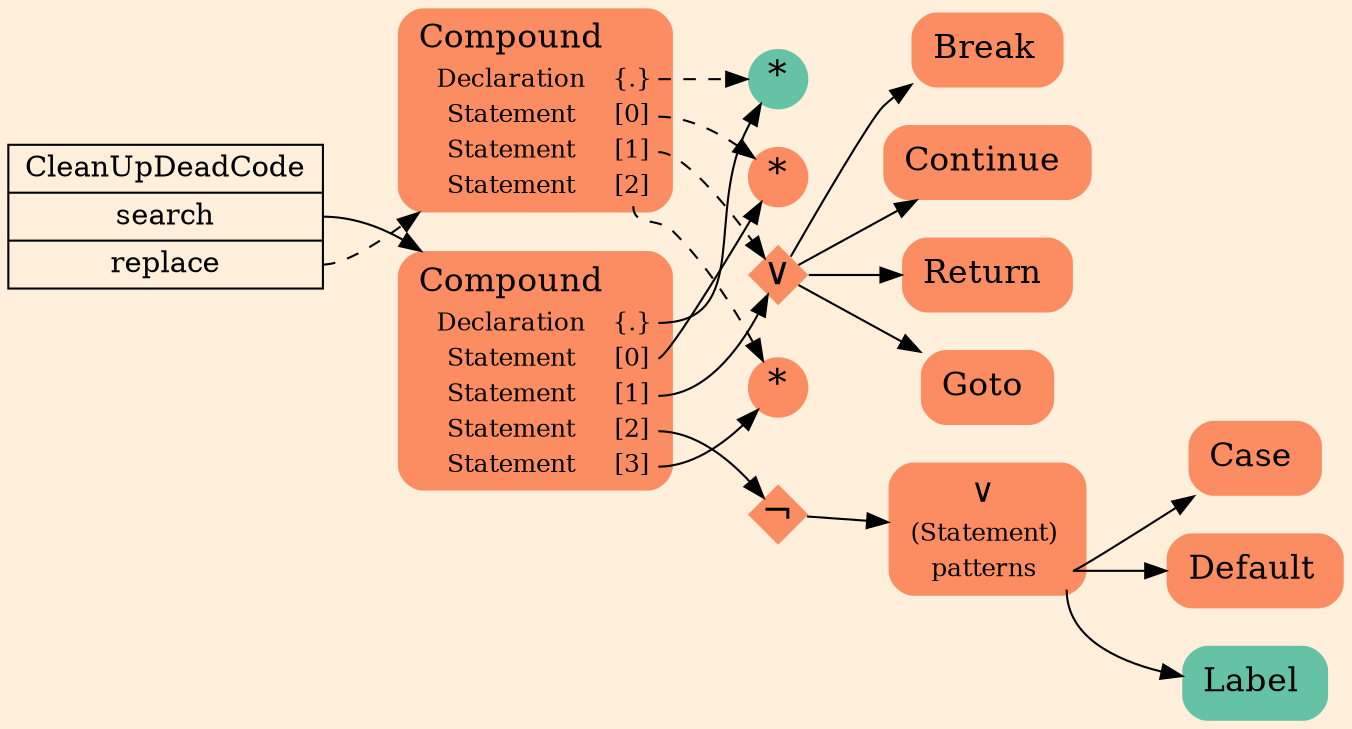 digraph Inferno {
graph [
    rankdir = "LR"
    bgcolor = antiquewhite1
    color = black
    fontcolor = black
];
node [
];
// -------------------- transformation figure --------------------
"CR#P54-0" [
    shape = "record"
    fillcolor = antiquewhite1
    label = "<fixed> CleanUpDeadCode | <port0> search | <port1> replace"
    style = "filled"
    fontsize = "14"
    color = black
    fontcolor = black
];

"#B-2-927" [
    shape = "plaintext"
    fillcolor = "/set28/2"
    label = <<TABLE BORDER="0" CELLBORDER="0" CELLSPACING="0">
     <TR><TD><FONT POINT-SIZE="16.0">Compound</FONT></TD><TD></TD></TR>
     <TR><TD>Declaration</TD><TD PORT="port0">{.}</TD></TR>
     <TR><TD>Statement</TD><TD PORT="port1">[0]</TD></TR>
     <TR><TD>Statement</TD><TD PORT="port2">[1]</TD></TR>
     <TR><TD>Statement</TD><TD PORT="port3">[2]</TD></TR>
     <TR><TD>Statement</TD><TD PORT="port4">[3]</TD></TR>
    </TABLE>>
    style = "rounded,filled"
    fontsize = "12"
];

"#B-2-929" [
    shape = "circle"
    fillcolor = "/set28/1"
    label = <*>
    style = "filled"
    fontsize = "18"
    penwidth = 0.0
    fixedsize = true
    width = 0.4
    height = 0.4
];

"#B-2-930" [
    shape = "circle"
    fillcolor = "/set28/2"
    label = <*>
    style = "filled"
    fontsize = "18"
    penwidth = 0.0
    fixedsize = true
    width = 0.4
    height = 0.4
];

"#B-2-934" [
    shape = "diamond"
    fillcolor = "/set28/2"
    label = <∨>
    style = "filled"
    fontsize = "18"
    penwidth = 0.0
    fixedsize = true
    width = 0.4
    height = 0.4
];

"#B-2-940" [
    shape = "plaintext"
    fillcolor = "/set28/2"
    label = <<TABLE BORDER="0" CELLBORDER="0" CELLSPACING="0">
     <TR><TD><FONT POINT-SIZE="16.0">Break</FONT></TD><TD></TD></TR>
    </TABLE>>
    style = "rounded,filled"
    fontsize = "12"
];

"#B-2-939" [
    shape = "plaintext"
    fillcolor = "/set28/2"
    label = <<TABLE BORDER="0" CELLBORDER="0" CELLSPACING="0">
     <TR><TD><FONT POINT-SIZE="16.0">Continue</FONT></TD><TD></TD></TR>
    </TABLE>>
    style = "rounded,filled"
    fontsize = "12"
];

"#B-2-938" [
    shape = "plaintext"
    fillcolor = "/set28/2"
    label = <<TABLE BORDER="0" CELLBORDER="0" CELLSPACING="0">
     <TR><TD><FONT POINT-SIZE="16.0">Return</FONT></TD><TD></TD></TR>
    </TABLE>>
    style = "rounded,filled"
    fontsize = "12"
];

"#B-2-937" [
    shape = "plaintext"
    fillcolor = "/set28/2"
    label = <<TABLE BORDER="0" CELLBORDER="0" CELLSPACING="0">
     <TR><TD><FONT POINT-SIZE="16.0">Goto</FONT></TD><TD></TD></TR>
    </TABLE>>
    style = "rounded,filled"
    fontsize = "12"
];

"#B-2-932" [
    shape = "diamond"
    fillcolor = "/set28/2"
    label = <¬>
    style = "filled"
    fontsize = "18"
    penwidth = 0.0
    fixedsize = true
    width = 0.4
    height = 0.4
];

"#B-2-933" [
    shape = "plaintext"
    fillcolor = "/set28/2"
    label = <<TABLE BORDER="0" CELLBORDER="0" CELLSPACING="0">
     <TR><TD><FONT POINT-SIZE="16.0">∨</FONT></TD><TD></TD></TR>
     <TR><TD>(Statement)</TD><TD PORT="port0"></TD></TR>
     <TR><TD>patterns</TD><TD PORT="port1"></TD></TR>
    </TABLE>>
    style = "rounded,filled"
    fontsize = "12"
];

"#B-2-943" [
    shape = "plaintext"
    fillcolor = "/set28/2"
    label = <<TABLE BORDER="0" CELLBORDER="0" CELLSPACING="0">
     <TR><TD><FONT POINT-SIZE="16.0">Case</FONT></TD><TD></TD></TR>
    </TABLE>>
    style = "rounded,filled"
    fontsize = "12"
];

"#B-2-942" [
    shape = "plaintext"
    fillcolor = "/set28/2"
    label = <<TABLE BORDER="0" CELLBORDER="0" CELLSPACING="0">
     <TR><TD><FONT POINT-SIZE="16.0">Default</FONT></TD><TD></TD></TR>
    </TABLE>>
    style = "rounded,filled"
    fontsize = "12"
];

"#B-2-941" [
    shape = "plaintext"
    fillcolor = "/set28/1"
    label = <<TABLE BORDER="0" CELLBORDER="0" CELLSPACING="0">
     <TR><TD><FONT POINT-SIZE="16.0">Label</FONT></TD><TD></TD></TR>
    </TABLE>>
    style = "rounded,filled"
    fontsize = "12"
];

"#B-2-931" [
    shape = "circle"
    fillcolor = "/set28/2"
    label = <*>
    style = "filled"
    fontsize = "18"
    penwidth = 0.0
    fixedsize = true
    width = 0.4
    height = 0.4
];

"#B-2-928" [
    shape = "plaintext"
    fillcolor = "/set28/2"
    label = <<TABLE BORDER="0" CELLBORDER="0" CELLSPACING="0">
     <TR><TD><FONT POINT-SIZE="16.0">Compound</FONT></TD><TD></TD></TR>
     <TR><TD>Declaration</TD><TD PORT="port0">{.}</TD></TR>
     <TR><TD>Statement</TD><TD PORT="port1">[0]</TD></TR>
     <TR><TD>Statement</TD><TD PORT="port2">[1]</TD></TR>
     <TR><TD>Statement</TD><TD PORT="port3">[2]</TD></TR>
    </TABLE>>
    style = "rounded,filled"
    fontsize = "12"
];



// -------------------- links --------------------
// links for block CR#P54-0
"CR#P54-0":port0 -> "#B-2-927" [
    style="solid"
    color = black
    fontcolor = black
];

"CR#P54-0":port1 -> "#B-2-928" [
    style="dashed"
    color = black
    fontcolor = black
];

// links for block #B-2-927
"#B-2-927":port0 -> "#B-2-929" [
    style="solid"
    color = black
    fontcolor = black
];

"#B-2-927":port1 -> "#B-2-930" [
    style="solid"
    color = black
    fontcolor = black
];

"#B-2-927":port2 -> "#B-2-934" [
    style="solid"
    color = black
    fontcolor = black
];

"#B-2-927":port3 -> "#B-2-932" [
    style="solid"
    color = black
    fontcolor = black
];

"#B-2-927":port4 -> "#B-2-931" [
    style="solid"
    color = black
    fontcolor = black
];

// links for block #B-2-929
// links for block #B-2-930
// links for block #B-2-934
"#B-2-934" -> "#B-2-940" [
    style="solid"
    color = black
    fontcolor = black
];

"#B-2-934" -> "#B-2-939" [
    style="solid"
    color = black
    fontcolor = black
];

"#B-2-934" -> "#B-2-938" [
    style="solid"
    color = black
    fontcolor = black
];

"#B-2-934" -> "#B-2-937" [
    style="solid"
    color = black
    fontcolor = black
];

// links for block #B-2-940
// links for block #B-2-939
// links for block #B-2-938
// links for block #B-2-937
// links for block #B-2-932
"#B-2-932" -> "#B-2-933" [
    style="solid"
    color = black
    fontcolor = black
];

// links for block #B-2-933
"#B-2-933":port1 -> "#B-2-943" [
    style="solid"
    color = black
    fontcolor = black
];

"#B-2-933":port1 -> "#B-2-942" [
    style="solid"
    color = black
    fontcolor = black
];

"#B-2-933":port1 -> "#B-2-941" [
    style="solid"
    color = black
    fontcolor = black
];

// links for block #B-2-943
// links for block #B-2-942
// links for block #B-2-941
// links for block #B-2-931
// links for block #B-2-928
"#B-2-928":port0 -> "#B-2-929" [
    style="dashed"
    color = black
    fontcolor = black
];

"#B-2-928":port1 -> "#B-2-930" [
    style="dashed"
    color = black
    fontcolor = black
];

"#B-2-928":port2 -> "#B-2-934" [
    style="dashed"
    color = black
    fontcolor = black
];

"#B-2-928":port3 -> "#B-2-931" [
    style="dashed"
    color = black
    fontcolor = black
];

}
